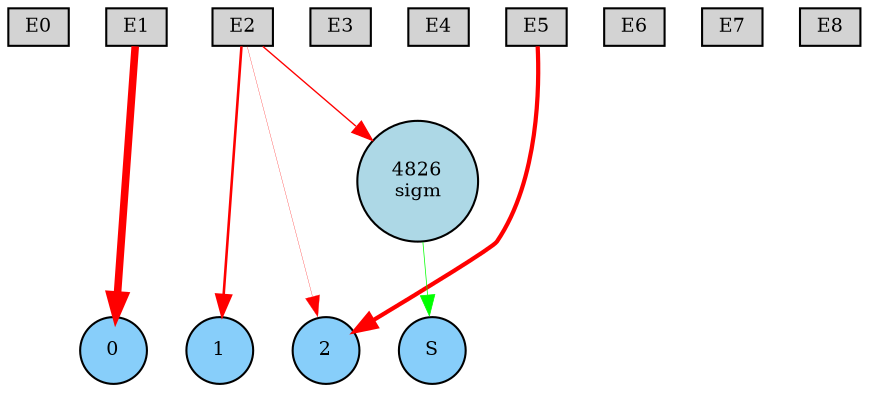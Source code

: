 digraph {
	node [fontsize=9 height=0.2 shape=circle width=0.2]
	subgraph inputs {
		node [shape=box style=filled]
		rank=source
		E0 [fillcolor=lightgray]
		E1 [fillcolor=lightgray]
		E0 -> E1 [style=invis]
		E2 [fillcolor=lightgray]
		E1 -> E2 [style=invis]
		E3 [fillcolor=lightgray]
		E2 -> E3 [style=invis]
		E4 [fillcolor=lightgray]
		E3 -> E4 [style=invis]
		E5 [fillcolor=lightgray]
		E4 -> E5 [style=invis]
		E6 [fillcolor=lightgray]
		E5 -> E6 [style=invis]
		E7 [fillcolor=lightgray]
		E6 -> E7 [style=invis]
		E8 [fillcolor=lightgray]
		E7 -> E8 [style=invis]
	}
	subgraph outputs {
		node [style=filled]
		rank=sink
		0 [fillcolor=lightskyblue fontsize=9 height=0.2 shape=circle width=0.2]
		1 [fillcolor=lightskyblue fontsize=9 height=0.2 shape=circle width=0.2]
		0 -> 1 [style=invis]
		2 [fillcolor=lightskyblue fontsize=9 height=0.2 shape=circle width=0.2]
		1 -> 2 [style=invis]
		S [fillcolor=lightskyblue fontsize=9 height=0.2 shape=circle width=0.2]
		2 -> S [style=invis]
	}
	4826 [label="4826
sigm" fillcolor=lightblue style=filled]
	E5 -> 2 [color=red penwidth=2.0289989080082083 style=solid]
	E1 -> 0 [color=red penwidth=3.6439193188020376 style=solid]
	E2 -> 1 [color=red penwidth=1.2394659749152972 style=solid]
	4826 -> S [color=green penwidth=0.35481352425789214 style=solid]
	E2 -> 2 [color=red penwidth=0.13368333006211783 style=solid]
	E2 -> 4826 [color=red penwidth=0.653205910117851 style=solid]
}

